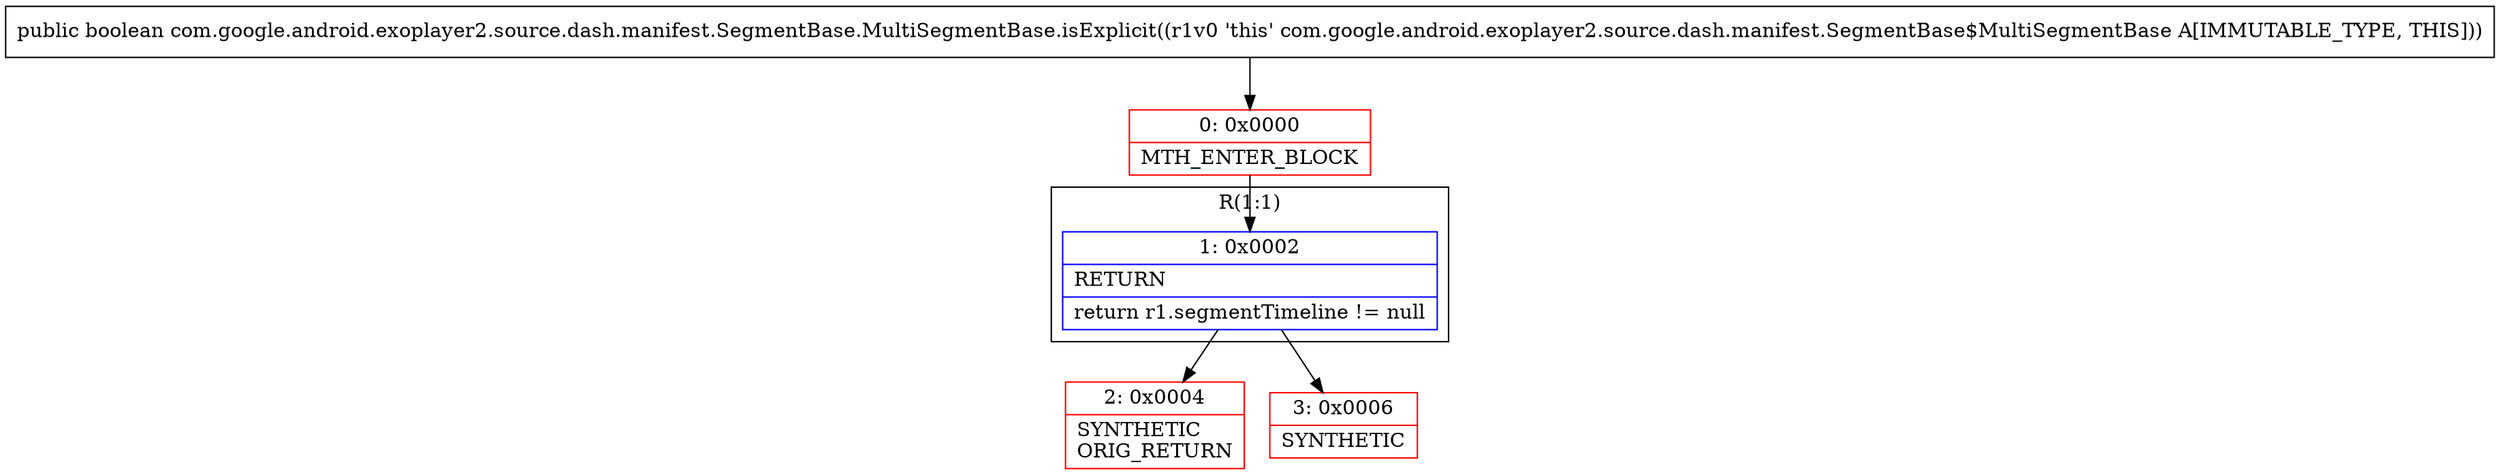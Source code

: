 digraph "CFG forcom.google.android.exoplayer2.source.dash.manifest.SegmentBase.MultiSegmentBase.isExplicit()Z" {
subgraph cluster_Region_368446871 {
label = "R(1:1)";
node [shape=record,color=blue];
Node_1 [shape=record,label="{1\:\ 0x0002|RETURN\l|return r1.segmentTimeline != null\l}"];
}
Node_0 [shape=record,color=red,label="{0\:\ 0x0000|MTH_ENTER_BLOCK\l}"];
Node_2 [shape=record,color=red,label="{2\:\ 0x0004|SYNTHETIC\lORIG_RETURN\l}"];
Node_3 [shape=record,color=red,label="{3\:\ 0x0006|SYNTHETIC\l}"];
MethodNode[shape=record,label="{public boolean com.google.android.exoplayer2.source.dash.manifest.SegmentBase.MultiSegmentBase.isExplicit((r1v0 'this' com.google.android.exoplayer2.source.dash.manifest.SegmentBase$MultiSegmentBase A[IMMUTABLE_TYPE, THIS])) }"];
MethodNode -> Node_0;
Node_1 -> Node_2;
Node_1 -> Node_3;
Node_0 -> Node_1;
}

